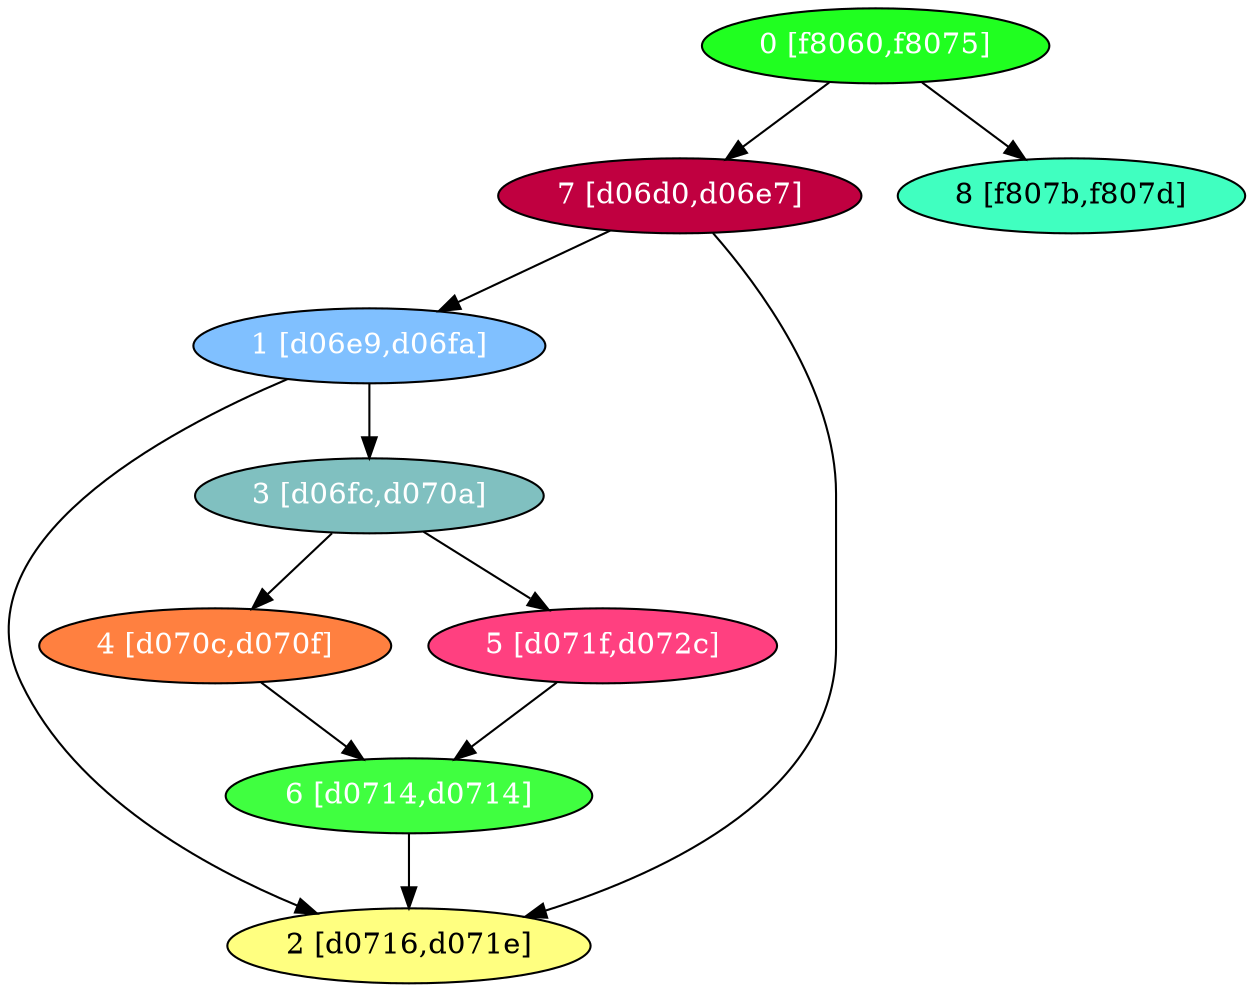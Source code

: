 diGraph libnss3{
	libnss3_0  [style=filled fillcolor="#20FF20" fontcolor="#ffffff" shape=oval label="0 [f8060,f8075]"]
	libnss3_1  [style=filled fillcolor="#80C0FF" fontcolor="#ffffff" shape=oval label="1 [d06e9,d06fa]"]
	libnss3_2  [style=filled fillcolor="#FFFF80" fontcolor="#000000" shape=oval label="2 [d0716,d071e]"]
	libnss3_3  [style=filled fillcolor="#80C0C0" fontcolor="#ffffff" shape=oval label="3 [d06fc,d070a]"]
	libnss3_4  [style=filled fillcolor="#FF8040" fontcolor="#ffffff" shape=oval label="4 [d070c,d070f]"]
	libnss3_5  [style=filled fillcolor="#FF4080" fontcolor="#ffffff" shape=oval label="5 [d071f,d072c]"]
	libnss3_6  [style=filled fillcolor="#40FF40" fontcolor="#ffffff" shape=oval label="6 [d0714,d0714]"]
	libnss3_7  [style=filled fillcolor="#C00040" fontcolor="#ffffff" shape=oval label="7 [d06d0,d06e7]"]
	libnss3_8  [style=filled fillcolor="#40FFC0" fontcolor="#000000" shape=oval label="8 [f807b,f807d]"]

	libnss3_0 -> libnss3_7
	libnss3_0 -> libnss3_8
	libnss3_1 -> libnss3_2
	libnss3_1 -> libnss3_3
	libnss3_3 -> libnss3_4
	libnss3_3 -> libnss3_5
	libnss3_4 -> libnss3_6
	libnss3_5 -> libnss3_6
	libnss3_6 -> libnss3_2
	libnss3_7 -> libnss3_1
	libnss3_7 -> libnss3_2
}